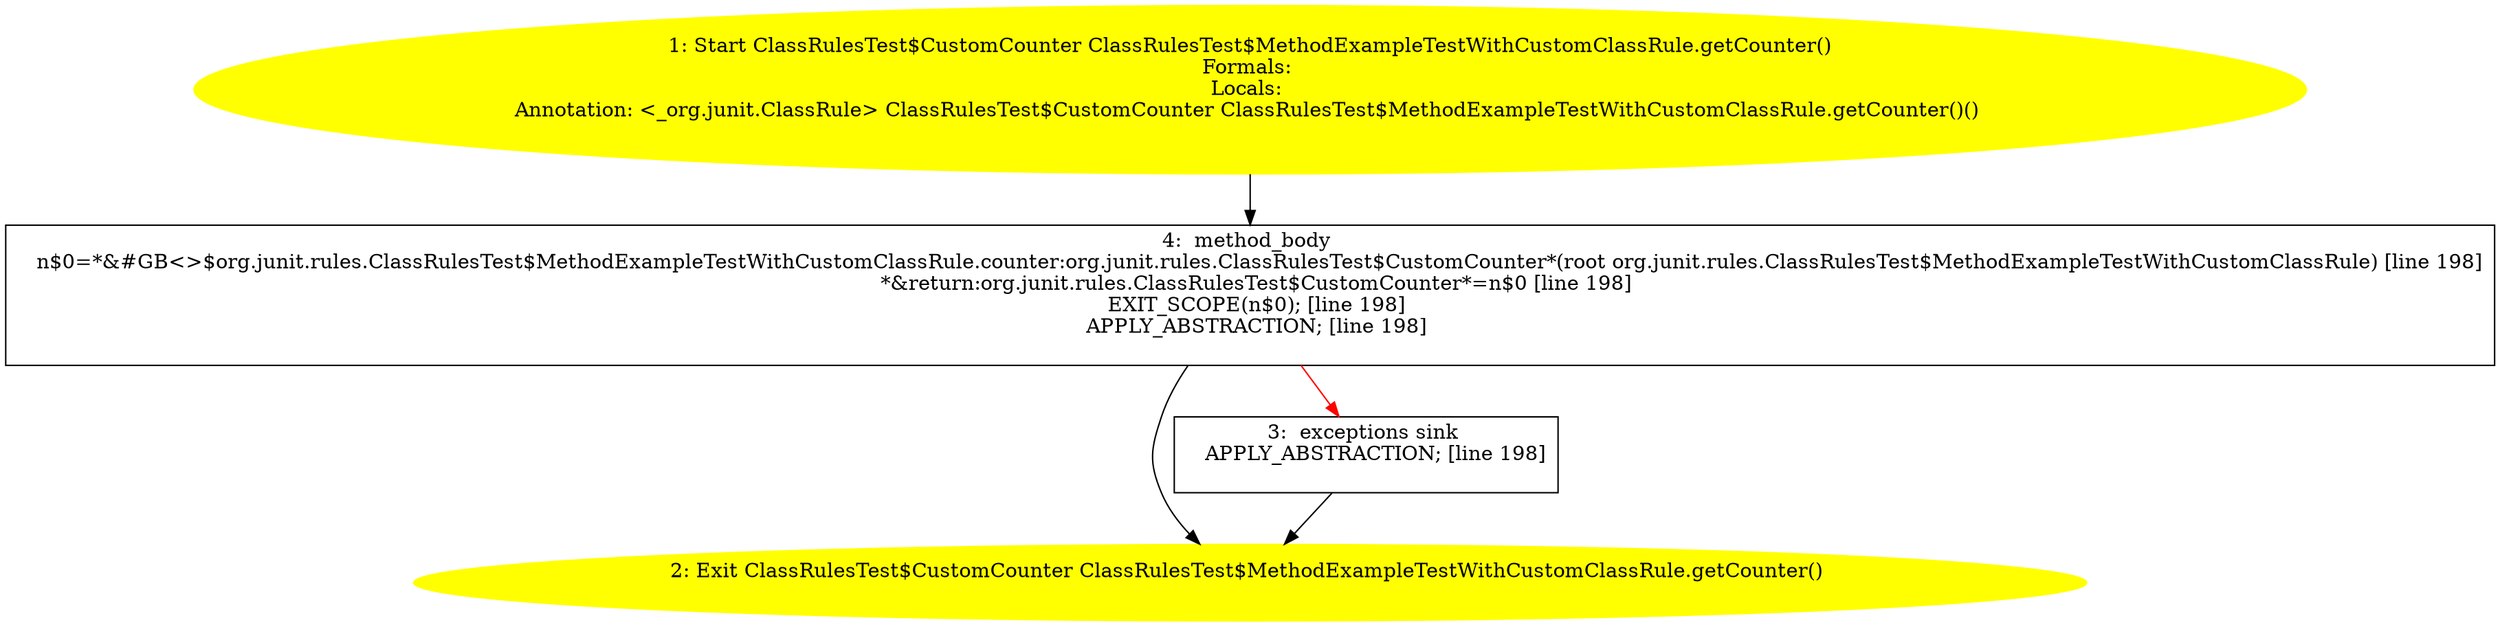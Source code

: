 /* @generated */
digraph cfg {
"org.junit.rules.ClassRulesTest$MethodExampleTestWithCustomClassRule.getCounter():org.junit.rules.Cla.895d3b6e414d26ea2eda09bb8c0d2bae_1" [label="1: Start ClassRulesTest$CustomCounter ClassRulesTest$MethodExampleTestWithCustomClassRule.getCounter()\nFormals: \nLocals: \nAnnotation: <_org.junit.ClassRule> ClassRulesTest$CustomCounter ClassRulesTest$MethodExampleTestWithCustomClassRule.getCounter()() \n  " color=yellow style=filled]
	

	 "org.junit.rules.ClassRulesTest$MethodExampleTestWithCustomClassRule.getCounter():org.junit.rules.Cla.895d3b6e414d26ea2eda09bb8c0d2bae_1" -> "org.junit.rules.ClassRulesTest$MethodExampleTestWithCustomClassRule.getCounter():org.junit.rules.Cla.895d3b6e414d26ea2eda09bb8c0d2bae_4" ;
"org.junit.rules.ClassRulesTest$MethodExampleTestWithCustomClassRule.getCounter():org.junit.rules.Cla.895d3b6e414d26ea2eda09bb8c0d2bae_2" [label="2: Exit ClassRulesTest$CustomCounter ClassRulesTest$MethodExampleTestWithCustomClassRule.getCounter() \n  " color=yellow style=filled]
	

"org.junit.rules.ClassRulesTest$MethodExampleTestWithCustomClassRule.getCounter():org.junit.rules.Cla.895d3b6e414d26ea2eda09bb8c0d2bae_3" [label="3:  exceptions sink \n   APPLY_ABSTRACTION; [line 198]\n " shape="box"]
	

	 "org.junit.rules.ClassRulesTest$MethodExampleTestWithCustomClassRule.getCounter():org.junit.rules.Cla.895d3b6e414d26ea2eda09bb8c0d2bae_3" -> "org.junit.rules.ClassRulesTest$MethodExampleTestWithCustomClassRule.getCounter():org.junit.rules.Cla.895d3b6e414d26ea2eda09bb8c0d2bae_2" ;
"org.junit.rules.ClassRulesTest$MethodExampleTestWithCustomClassRule.getCounter():org.junit.rules.Cla.895d3b6e414d26ea2eda09bb8c0d2bae_4" [label="4:  method_body \n   n$0=*&#GB<>$org.junit.rules.ClassRulesTest$MethodExampleTestWithCustomClassRule.counter:org.junit.rules.ClassRulesTest$CustomCounter*(root org.junit.rules.ClassRulesTest$MethodExampleTestWithCustomClassRule) [line 198]\n  *&return:org.junit.rules.ClassRulesTest$CustomCounter*=n$0 [line 198]\n  EXIT_SCOPE(n$0); [line 198]\n  APPLY_ABSTRACTION; [line 198]\n " shape="box"]
	

	 "org.junit.rules.ClassRulesTest$MethodExampleTestWithCustomClassRule.getCounter():org.junit.rules.Cla.895d3b6e414d26ea2eda09bb8c0d2bae_4" -> "org.junit.rules.ClassRulesTest$MethodExampleTestWithCustomClassRule.getCounter():org.junit.rules.Cla.895d3b6e414d26ea2eda09bb8c0d2bae_2" ;
	 "org.junit.rules.ClassRulesTest$MethodExampleTestWithCustomClassRule.getCounter():org.junit.rules.Cla.895d3b6e414d26ea2eda09bb8c0d2bae_4" -> "org.junit.rules.ClassRulesTest$MethodExampleTestWithCustomClassRule.getCounter():org.junit.rules.Cla.895d3b6e414d26ea2eda09bb8c0d2bae_3" [color="red" ];
}
